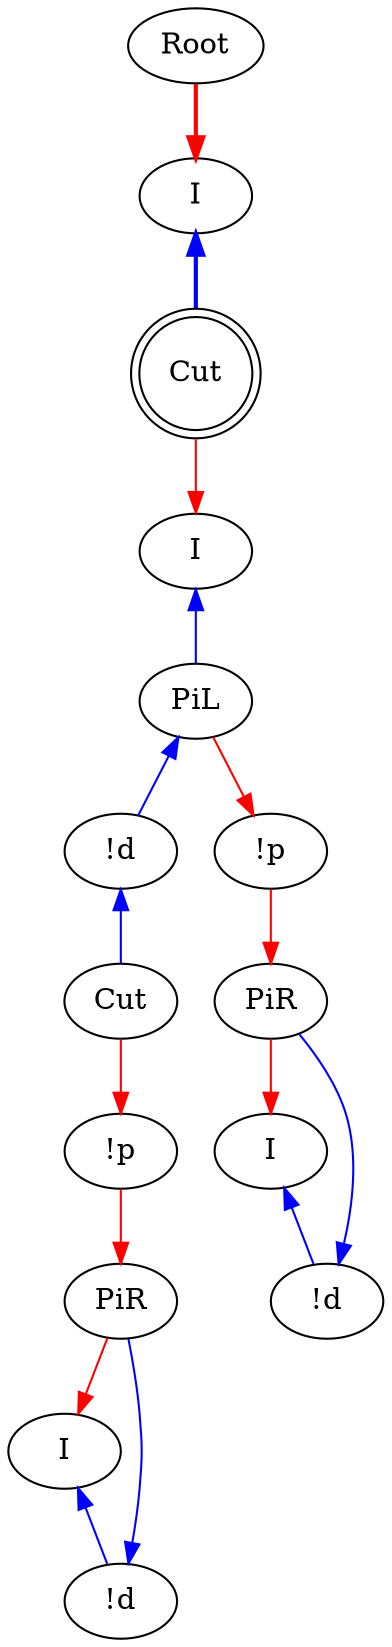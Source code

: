 digraph {
"Root0" [label="Root"]
"!d0" [label="!d"]
"PiL0" [label="PiL"]
"I0" [label="I"]
"!p0" [label="!p"]
"PiR0" [label="PiR"]
"!d1" [label="!d"]
"I1" [label="I"]
"!p1" [label="!p"]
"Cut0" [label="Cut"]
"PiR1" [label="PiR"]
"!d2" [label="!d"]
"I2" [label="I"]
"I3" [label="I"]
"Cut1" [label="Cut",shape=doublecircle]
"PiL0" -> "!d0"[color=blue,tooltip="e103",dir=back]
"I0" -> "PiL0"[color=blue,tooltip="e105",dir=back]
"PiL0" -> "!p0"[color=red,tooltip="e107"]
"!p0" -> "PiR0"[color=red,tooltip="e111"]
"!d1" -> "PiR0"[color=blue,tooltip="e117",dir=back]
"PiR0" -> "I1"[color=red,tooltip="e119"]
"I1" -> "!d1"[color=blue,tooltip="e123",dir=back]
"Cut0" -> "!p1"[color=red,tooltip="e125"]
"!p1" -> "PiR1"[color=red,tooltip="e127"]
"!d2" -> "PiR1"[color=blue,tooltip="e129",dir=back]
"PiR1" -> "I2"[color=red,tooltip="e131"]
"I2" -> "!d2"[color=blue,tooltip="e133",dir=back]
"!d0" -> "Cut0"[color=blue,tooltip="e47",dir=back]
"I3" -> "Cut1"[color=blue,tooltip="e91",penwidth=2,dir=back]
"Cut1" -> "I0"[color=red,tooltip="e95"]
"Root0" -> "I3"[color=red,tooltip="rettop",penwidth=2]
}
